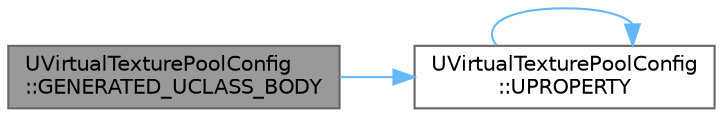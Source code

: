 digraph "UVirtualTexturePoolConfig::GENERATED_UCLASS_BODY"
{
 // INTERACTIVE_SVG=YES
 // LATEX_PDF_SIZE
  bgcolor="transparent";
  edge [fontname=Helvetica,fontsize=10,labelfontname=Helvetica,labelfontsize=10];
  node [fontname=Helvetica,fontsize=10,shape=box,height=0.2,width=0.4];
  rankdir="LR";
  Node1 [id="Node000001",label="UVirtualTexturePoolConfig\l::GENERATED_UCLASS_BODY",height=0.2,width=0.4,color="gray40", fillcolor="grey60", style="filled", fontcolor="black",tooltip="Upper size limit in megabytes for any pools not explicitly matched by a config entry in the Pools arr..."];
  Node1 -> Node2 [id="edge1_Node000001_Node000002",color="steelblue1",style="solid",tooltip=" "];
  Node2 [id="Node000002",label="UVirtualTexturePoolConfig\l::UPROPERTY",height=0.2,width=0.4,color="grey40", fillcolor="white", style="filled",URL="$d6/d1b/classUVirtualTexturePoolConfig.html#ada27f02bc3cdcb9ad8017d812429ef85",tooltip="Enable physical pools growing on oversubscription."];
  Node2 -> Node2 [id="edge2_Node000002_Node000002",color="steelblue1",style="solid",tooltip=" "];
}
